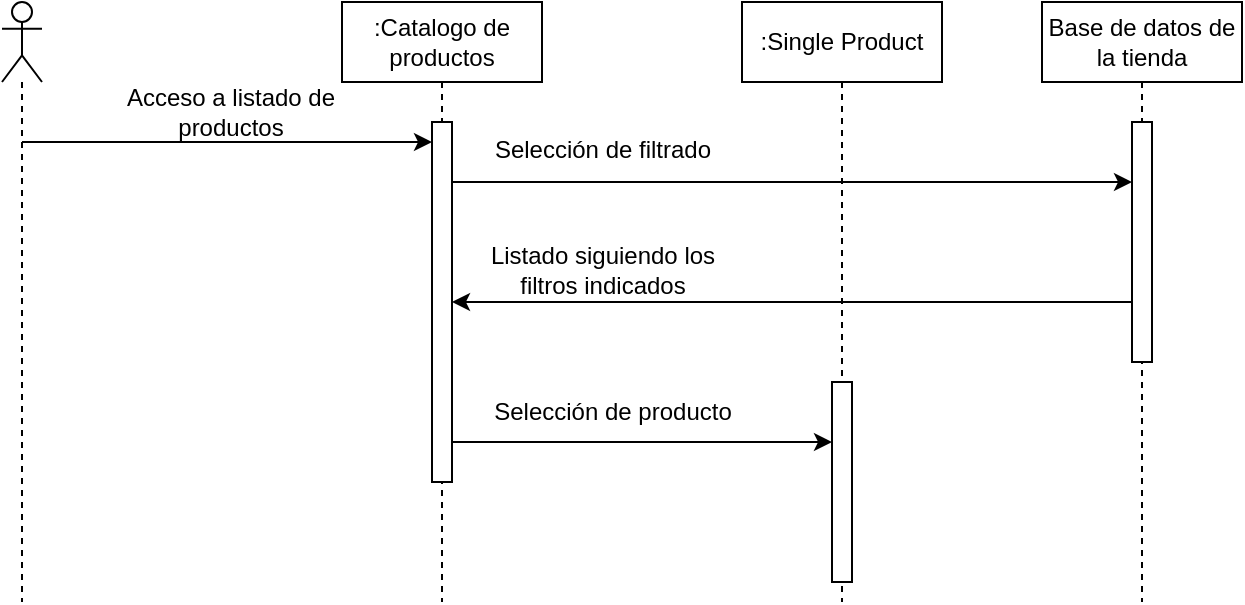 <mxfile version="21.3.3" type="device">
  <diagram name="Página-1" id="2oAl6DNx__c3rD0mkpTA">
    <mxGraphModel dx="4742" dy="-1542" grid="1" gridSize="10" guides="1" tooltips="1" connect="1" arrows="1" fold="1" page="1" pageScale="1" pageWidth="827" pageHeight="1169" math="0" shadow="0">
      <root>
        <mxCell id="0" />
        <mxCell id="1" parent="0" />
        <mxCell id="zbVBv9_Zid_EU1HfwvB4-1" value=":Catalogo de productos" style="shape=umlLifeline;perimeter=lifelinePerimeter;whiteSpace=wrap;html=1;container=1;dropTarget=0;collapsible=0;recursiveResize=0;outlineConnect=0;portConstraint=eastwest;newEdgeStyle={&quot;edgeStyle&quot;:&quot;elbowEdgeStyle&quot;,&quot;elbow&quot;:&quot;vertical&quot;,&quot;curved&quot;:0,&quot;rounded&quot;:0};" parent="1" vertex="1">
          <mxGeometry x="-3050" y="2830" width="100" height="300" as="geometry" />
        </mxCell>
        <mxCell id="zbVBv9_Zid_EU1HfwvB4-2" value="" style="html=1;points=[];perimeter=orthogonalPerimeter;outlineConnect=0;targetShapes=umlLifeline;portConstraint=eastwest;newEdgeStyle={&quot;edgeStyle&quot;:&quot;elbowEdgeStyle&quot;,&quot;elbow&quot;:&quot;vertical&quot;,&quot;curved&quot;:0,&quot;rounded&quot;:0};" parent="zbVBv9_Zid_EU1HfwvB4-1" vertex="1">
          <mxGeometry x="45" y="60" width="10" height="180" as="geometry" />
        </mxCell>
        <mxCell id="zbVBv9_Zid_EU1HfwvB4-3" style="edgeStyle=orthogonalEdgeStyle;rounded=0;orthogonalLoop=1;jettySize=auto;html=1;" parent="1" source="zbVBv9_Zid_EU1HfwvB4-15" target="zbVBv9_Zid_EU1HfwvB4-2" edge="1">
          <mxGeometry relative="1" as="geometry">
            <mxPoint x="-3210" y="3005.032" as="sourcePoint" />
            <Array as="points">
              <mxPoint x="-3080" y="2900" />
              <mxPoint x="-3080" y="2900" />
            </Array>
          </mxGeometry>
        </mxCell>
        <mxCell id="zbVBv9_Zid_EU1HfwvB4-4" value="Base de datos de la tienda" style="shape=umlLifeline;perimeter=lifelinePerimeter;whiteSpace=wrap;html=1;container=1;dropTarget=0;collapsible=0;recursiveResize=0;outlineConnect=0;portConstraint=eastwest;newEdgeStyle={&quot;edgeStyle&quot;:&quot;elbowEdgeStyle&quot;,&quot;elbow&quot;:&quot;vertical&quot;,&quot;curved&quot;:0,&quot;rounded&quot;:0};" parent="1" vertex="1">
          <mxGeometry x="-2700" y="2830" width="100" height="300" as="geometry" />
        </mxCell>
        <mxCell id="zbVBv9_Zid_EU1HfwvB4-5" value="" style="html=1;points=[];perimeter=orthogonalPerimeter;outlineConnect=0;targetShapes=umlLifeline;portConstraint=eastwest;newEdgeStyle={&quot;edgeStyle&quot;:&quot;elbowEdgeStyle&quot;,&quot;elbow&quot;:&quot;vertical&quot;,&quot;curved&quot;:0,&quot;rounded&quot;:0};" parent="zbVBv9_Zid_EU1HfwvB4-4" vertex="1">
          <mxGeometry x="45" y="60" width="10" height="120" as="geometry" />
        </mxCell>
        <mxCell id="zbVBv9_Zid_EU1HfwvB4-6" style="edgeStyle=elbowEdgeStyle;rounded=0;orthogonalLoop=1;jettySize=auto;html=1;elbow=vertical;curved=0;" parent="1" source="zbVBv9_Zid_EU1HfwvB4-2" target="zbVBv9_Zid_EU1HfwvB4-5" edge="1">
          <mxGeometry relative="1" as="geometry">
            <Array as="points">
              <mxPoint x="-2920" y="2920" />
            </Array>
          </mxGeometry>
        </mxCell>
        <mxCell id="zbVBv9_Zid_EU1HfwvB4-7" value="Acceso a listado de productos" style="text;html=1;strokeColor=none;fillColor=none;align=center;verticalAlign=middle;whiteSpace=wrap;rounded=0;" parent="1" vertex="1">
          <mxGeometry x="-3176.5" y="2870" width="141" height="30" as="geometry" />
        </mxCell>
        <mxCell id="zbVBv9_Zid_EU1HfwvB4-8" value="Selección de filtrado" style="text;html=1;strokeColor=none;fillColor=none;align=center;verticalAlign=middle;whiteSpace=wrap;rounded=0;" parent="1" vertex="1">
          <mxGeometry x="-2990" y="2889" width="141" height="30" as="geometry" />
        </mxCell>
        <mxCell id="zbVBv9_Zid_EU1HfwvB4-9" style="edgeStyle=elbowEdgeStyle;rounded=0;orthogonalLoop=1;jettySize=auto;html=1;elbow=vertical;curved=0;" parent="1" source="zbVBv9_Zid_EU1HfwvB4-5" target="zbVBv9_Zid_EU1HfwvB4-2" edge="1">
          <mxGeometry relative="1" as="geometry">
            <mxPoint x="-2920" y="3030" as="sourcePoint" />
            <mxPoint x="-2930" y="3010" as="targetPoint" />
            <Array as="points">
              <mxPoint x="-2920" y="2980" />
            </Array>
          </mxGeometry>
        </mxCell>
        <mxCell id="zbVBv9_Zid_EU1HfwvB4-10" value="Listado siguiendo los filtros indicados" style="text;html=1;strokeColor=none;fillColor=none;align=center;verticalAlign=middle;whiteSpace=wrap;rounded=0;" parent="1" vertex="1">
          <mxGeometry x="-2990" y="2949" width="141" height="30" as="geometry" />
        </mxCell>
        <mxCell id="zbVBv9_Zid_EU1HfwvB4-11" value=":Single Product" style="shape=umlLifeline;perimeter=lifelinePerimeter;whiteSpace=wrap;html=1;container=1;dropTarget=0;collapsible=0;recursiveResize=0;outlineConnect=0;portConstraint=eastwest;newEdgeStyle={&quot;edgeStyle&quot;:&quot;elbowEdgeStyle&quot;,&quot;elbow&quot;:&quot;vertical&quot;,&quot;curved&quot;:0,&quot;rounded&quot;:0};" parent="1" vertex="1">
          <mxGeometry x="-2850" y="2830" width="100" height="300" as="geometry" />
        </mxCell>
        <mxCell id="zbVBv9_Zid_EU1HfwvB4-12" value="" style="html=1;points=[];perimeter=orthogonalPerimeter;outlineConnect=0;targetShapes=umlLifeline;portConstraint=eastwest;newEdgeStyle={&quot;edgeStyle&quot;:&quot;elbowEdgeStyle&quot;,&quot;elbow&quot;:&quot;vertical&quot;,&quot;curved&quot;:0,&quot;rounded&quot;:0};" parent="zbVBv9_Zid_EU1HfwvB4-11" vertex="1">
          <mxGeometry x="45" y="190" width="10" height="100" as="geometry" />
        </mxCell>
        <mxCell id="zbVBv9_Zid_EU1HfwvB4-13" style="edgeStyle=elbowEdgeStyle;rounded=0;orthogonalLoop=1;jettySize=auto;html=1;elbow=vertical;curved=0;" parent="1" source="zbVBv9_Zid_EU1HfwvB4-2" target="zbVBv9_Zid_EU1HfwvB4-12" edge="1">
          <mxGeometry relative="1" as="geometry">
            <Array as="points">
              <mxPoint x="-2820" y="3050" />
            </Array>
          </mxGeometry>
        </mxCell>
        <mxCell id="zbVBv9_Zid_EU1HfwvB4-14" value="Selección de producto" style="text;html=1;strokeColor=none;fillColor=none;align=center;verticalAlign=middle;whiteSpace=wrap;rounded=0;" parent="1" vertex="1">
          <mxGeometry x="-2985" y="3020" width="141" height="30" as="geometry" />
        </mxCell>
        <mxCell id="zbVBv9_Zid_EU1HfwvB4-15" value="" style="shape=umlLifeline;perimeter=lifelinePerimeter;whiteSpace=wrap;html=1;container=1;dropTarget=0;collapsible=0;recursiveResize=0;outlineConnect=0;portConstraint=eastwest;newEdgeStyle={&quot;edgeStyle&quot;:&quot;elbowEdgeStyle&quot;,&quot;elbow&quot;:&quot;vertical&quot;,&quot;curved&quot;:0,&quot;rounded&quot;:0};participant=umlActor;" parent="1" vertex="1">
          <mxGeometry x="-3220" y="2830" width="20" height="300" as="geometry" />
        </mxCell>
      </root>
    </mxGraphModel>
  </diagram>
</mxfile>
